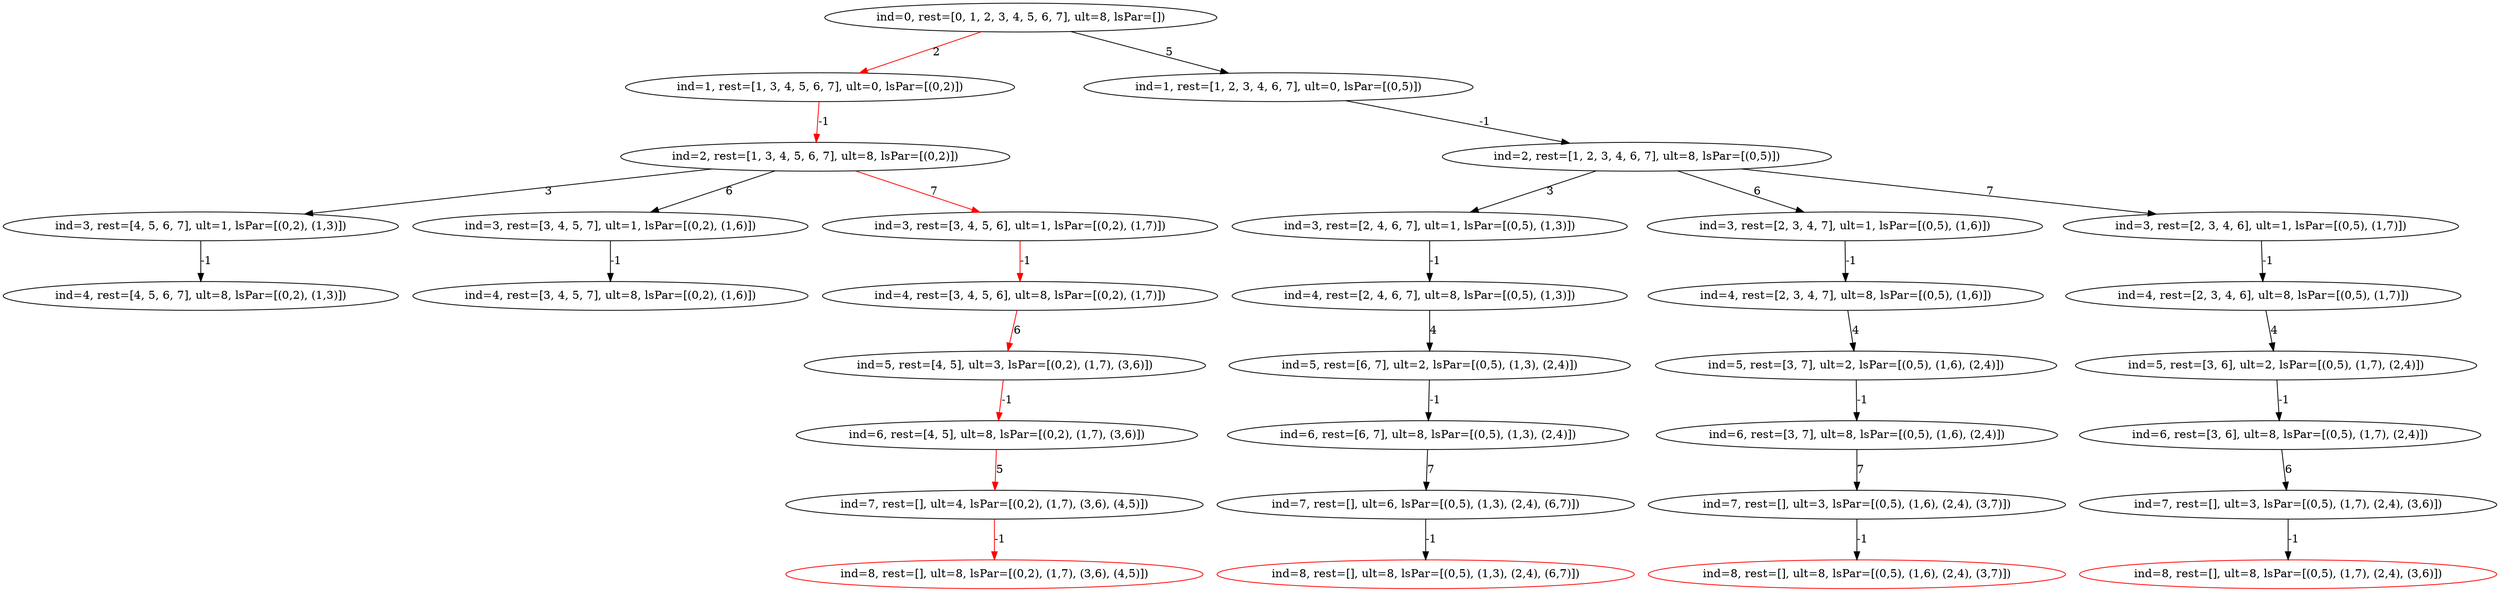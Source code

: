 strict digraph G {
  1 [ color="red" label="ind=8, rest=[], ult=8, lsPar=[(0,2), (1,7), (3,6), (4,5)])" ];
  2 [ label="ind=6, rest=[6, 7], ult=8, lsPar=[(0,5), (1,3), (2,4)])" ];
  3 [ label="ind=7, rest=[], ult=6, lsPar=[(0,5), (1,3), (2,4), (6,7)])" ];
  4 [ label="ind=5, rest=[3, 7], ult=2, lsPar=[(0,5), (1,6), (2,4)])" ];
  5 [ label="ind=4, rest=[2, 4, 6, 7], ult=8, lsPar=[(0,5), (1,3)])" ];
  6 [ label="ind=4, rest=[2, 3, 4, 6], ult=8, lsPar=[(0,5), (1,7)])" ];
  7 [ color="red" label="ind=8, rest=[], ult=8, lsPar=[(0,5), (1,7), (2,4), (3,6)])" ];
  8 [ label="ind=4, rest=[2, 3, 4, 7], ult=8, lsPar=[(0,5), (1,6)])" ];
  9 [ color="red" label="ind=8, rest=[], ult=8, lsPar=[(0,5), (1,6), (2,4), (3,7)])" ];
  10 [ label="ind=3, rest=[2, 4, 6, 7], ult=1, lsPar=[(0,5), (1,3)])" ];
  11 [ label="ind=3, rest=[2, 3, 4, 7], ult=1, lsPar=[(0,5), (1,6)])" ];
  12 [ label="ind=3, rest=[2, 3, 4, 6], ult=1, lsPar=[(0,5), (1,7)])" ];
  13 [ label="ind=7, rest=[], ult=3, lsPar=[(0,5), (1,7), (2,4), (3,6)])" ];
  14 [ label="ind=7, rest=[], ult=3, lsPar=[(0,5), (1,6), (2,4), (3,7)])" ];
  15 [ label="ind=0, rest=[0, 1, 2, 3, 4, 5, 6, 7], ult=8, lsPar=[])" ];
  16 [ label="ind=1, rest=[1, 3, 4, 5, 6, 7], ult=0, lsPar=[(0,2)])" ];
  17 [ label="ind=1, rest=[1, 2, 3, 4, 6, 7], ult=0, lsPar=[(0,5)])" ];
  18 [ label="ind=6, rest=[4, 5], ult=8, lsPar=[(0,2), (1,7), (3,6)])" ];
  19 [ label="ind=5, rest=[4, 5], ult=3, lsPar=[(0,2), (1,7), (3,6)])" ];
  20 [ label="ind=6, rest=[3, 7], ult=8, lsPar=[(0,5), (1,6), (2,4)])" ];
  21 [ label="ind=5, rest=[3, 6], ult=2, lsPar=[(0,5), (1,7), (2,4)])" ];
  22 [ label="ind=4, rest=[4, 5, 6, 7], ult=8, lsPar=[(0,2), (1,3)])" ];
  23 [ label="ind=4, rest=[3, 4, 5, 6], ult=8, lsPar=[(0,2), (1,7)])" ];
  24 [ label="ind=5, rest=[6, 7], ult=2, lsPar=[(0,5), (1,3), (2,4)])" ];
  25 [ label="ind=4, rest=[3, 4, 5, 7], ult=8, lsPar=[(0,2), (1,6)])" ];
  26 [ label="ind=7, rest=[], ult=4, lsPar=[(0,2), (1,7), (3,6), (4,5)])" ];
  27 [ label="ind=2, rest=[1, 3, 4, 5, 6, 7], ult=8, lsPar=[(0,2)])" ];
  28 [ label="ind=2, rest=[1, 2, 3, 4, 6, 7], ult=8, lsPar=[(0,5)])" ];
  29 [ label="ind=3, rest=[4, 5, 6, 7], ult=1, lsPar=[(0,2), (1,3)])" ];
  30 [ label="ind=3, rest=[3, 4, 5, 7], ult=1, lsPar=[(0,2), (1,6)])" ];
  31 [ label="ind=3, rest=[3, 4, 5, 6], ult=1, lsPar=[(0,2), (1,7)])" ];
  32 [ label="ind=6, rest=[3, 6], ult=8, lsPar=[(0,5), (1,7), (2,4)])" ];
  33 [ color="red" label="ind=8, rest=[], ult=8, lsPar=[(0,5), (1,3), (2,4), (6,7)])" ];
  26 -> 1 [ color="red" label="-1" ];
  24 -> 2 [ label="-1" ];
  2 -> 3 [ label="7" ];
  8 -> 4 [ label="4" ];
  10 -> 5 [ label="-1" ];
  12 -> 6 [ label="-1" ];
  13 -> 7 [ label="-1" ];
  11 -> 8 [ label="-1" ];
  14 -> 9 [ label="-1" ];
  28 -> 10 [ label="3" ];
  28 -> 11 [ label="6" ];
  28 -> 12 [ label="7" ];
  32 -> 13 [ label="6" ];
  20 -> 14 [ label="7" ];
  15 -> 16 [ color="red" label="2" ];
  15 -> 17 [ label="5" ];
  19 -> 18 [ color="red" label="-1" ];
  23 -> 19 [ color="red" label="6" ];
  4 -> 20 [ label="-1" ];
  6 -> 21 [ label="4" ];
  29 -> 22 [ label="-1" ];
  31 -> 23 [ color="red" label="-1" ];
  5 -> 24 [ label="4" ];
  30 -> 25 [ label="-1" ];
  18 -> 26 [ color="red" label="5" ];
  16 -> 27 [ color="red" label="-1" ];
  17 -> 28 [ label="-1" ];
  27 -> 29 [ label="3" ];
  27 -> 30 [ label="6" ];
  27 -> 31 [ color="red" label="7" ];
  21 -> 32 [ label="-1" ];
  3 -> 33 [ label="-1" ];
}

